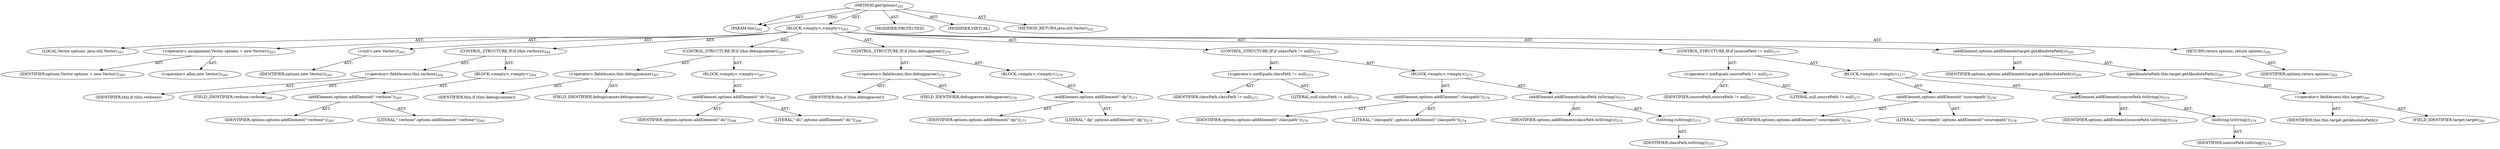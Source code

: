 digraph "getOptions" {  
"111669149709" [label = <(METHOD,getOptions)<SUB>262</SUB>> ]
"115964117011" [label = <(PARAM,this)<SUB>262</SUB>> ]
"25769803811" [label = <(BLOCK,&lt;empty&gt;,&lt;empty&gt;)<SUB>262</SUB>> ]
"94489280539" [label = <(LOCAL,Vector options: java.util.Vector)<SUB>263</SUB>> ]
"30064771270" [label = <(&lt;operator&gt;.assignment,Vector options = new Vector())<SUB>263</SUB>> ]
"68719476896" [label = <(IDENTIFIER,options,Vector options = new Vector())<SUB>263</SUB>> ]
"30064771271" [label = <(&lt;operator&gt;.alloc,new Vector())<SUB>263</SUB>> ]
"30064771272" [label = <(&lt;init&gt;,new Vector())<SUB>263</SUB>> ]
"68719476897" [label = <(IDENTIFIER,options,new Vector())<SUB>263</SUB>> ]
"47244640270" [label = <(CONTROL_STRUCTURE,IF,if (this.verbose))<SUB>264</SUB>> ]
"30064771273" [label = <(&lt;operator&gt;.fieldAccess,this.verbose)<SUB>264</SUB>> ]
"68719476898" [label = <(IDENTIFIER,this,if (this.verbose))> ]
"55834574875" [label = <(FIELD_IDENTIFIER,verbose,verbose)<SUB>264</SUB>> ]
"25769803812" [label = <(BLOCK,&lt;empty&gt;,&lt;empty&gt;)<SUB>264</SUB>> ]
"30064771274" [label = <(addElement,options.addElement(&quot;-verbose&quot;))<SUB>265</SUB>> ]
"68719476899" [label = <(IDENTIFIER,options,options.addElement(&quot;-verbose&quot;))<SUB>265</SUB>> ]
"90194313250" [label = <(LITERAL,&quot;-verbose&quot;,options.addElement(&quot;-verbose&quot;))<SUB>265</SUB>> ]
"47244640271" [label = <(CONTROL_STRUCTURE,IF,if (this.debugscanner))<SUB>267</SUB>> ]
"30064771275" [label = <(&lt;operator&gt;.fieldAccess,this.debugscanner)<SUB>267</SUB>> ]
"68719476900" [label = <(IDENTIFIER,this,if (this.debugscanner))> ]
"55834574876" [label = <(FIELD_IDENTIFIER,debugscanner,debugscanner)<SUB>267</SUB>> ]
"25769803813" [label = <(BLOCK,&lt;empty&gt;,&lt;empty&gt;)<SUB>267</SUB>> ]
"30064771276" [label = <(addElement,options.addElement(&quot;-ds&quot;))<SUB>268</SUB>> ]
"68719476901" [label = <(IDENTIFIER,options,options.addElement(&quot;-ds&quot;))<SUB>268</SUB>> ]
"90194313251" [label = <(LITERAL,&quot;-ds&quot;,options.addElement(&quot;-ds&quot;))<SUB>268</SUB>> ]
"47244640272" [label = <(CONTROL_STRUCTURE,IF,if (this.debugparser))<SUB>270</SUB>> ]
"30064771277" [label = <(&lt;operator&gt;.fieldAccess,this.debugparser)<SUB>270</SUB>> ]
"68719476902" [label = <(IDENTIFIER,this,if (this.debugparser))> ]
"55834574877" [label = <(FIELD_IDENTIFIER,debugparser,debugparser)<SUB>270</SUB>> ]
"25769803814" [label = <(BLOCK,&lt;empty&gt;,&lt;empty&gt;)<SUB>270</SUB>> ]
"30064771278" [label = <(addElement,options.addElement(&quot;-dp&quot;))<SUB>271</SUB>> ]
"68719476903" [label = <(IDENTIFIER,options,options.addElement(&quot;-dp&quot;))<SUB>271</SUB>> ]
"90194313252" [label = <(LITERAL,&quot;-dp&quot;,options.addElement(&quot;-dp&quot;))<SUB>271</SUB>> ]
"47244640273" [label = <(CONTROL_STRUCTURE,IF,if (classPath != null))<SUB>273</SUB>> ]
"30064771279" [label = <(&lt;operator&gt;.notEquals,classPath != null)<SUB>273</SUB>> ]
"68719476904" [label = <(IDENTIFIER,classPath,classPath != null)<SUB>273</SUB>> ]
"90194313253" [label = <(LITERAL,null,classPath != null)<SUB>273</SUB>> ]
"25769803815" [label = <(BLOCK,&lt;empty&gt;,&lt;empty&gt;)<SUB>273</SUB>> ]
"30064771280" [label = <(addElement,options.addElement(&quot;-classpath&quot;))<SUB>274</SUB>> ]
"68719476905" [label = <(IDENTIFIER,options,options.addElement(&quot;-classpath&quot;))<SUB>274</SUB>> ]
"90194313254" [label = <(LITERAL,&quot;-classpath&quot;,options.addElement(&quot;-classpath&quot;))<SUB>274</SUB>> ]
"30064771281" [label = <(addElement,addElement(classPath.toString()))<SUB>275</SUB>> ]
"68719476906" [label = <(IDENTIFIER,options,addElement(classPath.toString()))<SUB>275</SUB>> ]
"30064771282" [label = <(toString,toString())<SUB>275</SUB>> ]
"68719476907" [label = <(IDENTIFIER,classPath,toString())<SUB>275</SUB>> ]
"47244640274" [label = <(CONTROL_STRUCTURE,IF,if (sourcePath != null))<SUB>277</SUB>> ]
"30064771283" [label = <(&lt;operator&gt;.notEquals,sourcePath != null)<SUB>277</SUB>> ]
"68719476908" [label = <(IDENTIFIER,sourcePath,sourcePath != null)<SUB>277</SUB>> ]
"90194313255" [label = <(LITERAL,null,sourcePath != null)<SUB>277</SUB>> ]
"25769803816" [label = <(BLOCK,&lt;empty&gt;,&lt;empty&gt;)<SUB>277</SUB>> ]
"30064771284" [label = <(addElement,options.addElement(&quot;-sourcepath&quot;))<SUB>278</SUB>> ]
"68719476909" [label = <(IDENTIFIER,options,options.addElement(&quot;-sourcepath&quot;))<SUB>278</SUB>> ]
"90194313256" [label = <(LITERAL,&quot;-sourcepath&quot;,options.addElement(&quot;-sourcepath&quot;))<SUB>278</SUB>> ]
"30064771285" [label = <(addElement,addElement(sourcePath.toString()))<SUB>279</SUB>> ]
"68719476910" [label = <(IDENTIFIER,options,addElement(sourcePath.toString()))<SUB>279</SUB>> ]
"30064771286" [label = <(toString,toString())<SUB>279</SUB>> ]
"68719476911" [label = <(IDENTIFIER,sourcePath,toString())<SUB>279</SUB>> ]
"30064771287" [label = <(addElement,options.addElement(target.getAbsolutePath()))<SUB>281</SUB>> ]
"68719476912" [label = <(IDENTIFIER,options,options.addElement(target.getAbsolutePath()))<SUB>281</SUB>> ]
"30064771288" [label = <(getAbsolutePath,this.target.getAbsolutePath())<SUB>281</SUB>> ]
"30064771289" [label = <(&lt;operator&gt;.fieldAccess,this.target)<SUB>281</SUB>> ]
"68719476913" [label = <(IDENTIFIER,this,this.target.getAbsolutePath())> ]
"55834574878" [label = <(FIELD_IDENTIFIER,target,target)<SUB>281</SUB>> ]
"146028888067" [label = <(RETURN,return options;,return options;)<SUB>282</SUB>> ]
"68719476914" [label = <(IDENTIFIER,options,return options;)<SUB>282</SUB>> ]
"133143986207" [label = <(MODIFIER,PROTECTED)> ]
"133143986208" [label = <(MODIFIER,VIRTUAL)> ]
"128849018893" [label = <(METHOD_RETURN,java.util.Vector)<SUB>262</SUB>> ]
  "111669149709" -> "115964117011"  [ label = "AST: "] 
  "111669149709" -> "25769803811"  [ label = "AST: "] 
  "111669149709" -> "133143986207"  [ label = "AST: "] 
  "111669149709" -> "133143986208"  [ label = "AST: "] 
  "111669149709" -> "128849018893"  [ label = "AST: "] 
  "25769803811" -> "94489280539"  [ label = "AST: "] 
  "25769803811" -> "30064771270"  [ label = "AST: "] 
  "25769803811" -> "30064771272"  [ label = "AST: "] 
  "25769803811" -> "47244640270"  [ label = "AST: "] 
  "25769803811" -> "47244640271"  [ label = "AST: "] 
  "25769803811" -> "47244640272"  [ label = "AST: "] 
  "25769803811" -> "47244640273"  [ label = "AST: "] 
  "25769803811" -> "47244640274"  [ label = "AST: "] 
  "25769803811" -> "30064771287"  [ label = "AST: "] 
  "25769803811" -> "146028888067"  [ label = "AST: "] 
  "30064771270" -> "68719476896"  [ label = "AST: "] 
  "30064771270" -> "30064771271"  [ label = "AST: "] 
  "30064771272" -> "68719476897"  [ label = "AST: "] 
  "47244640270" -> "30064771273"  [ label = "AST: "] 
  "47244640270" -> "25769803812"  [ label = "AST: "] 
  "30064771273" -> "68719476898"  [ label = "AST: "] 
  "30064771273" -> "55834574875"  [ label = "AST: "] 
  "25769803812" -> "30064771274"  [ label = "AST: "] 
  "30064771274" -> "68719476899"  [ label = "AST: "] 
  "30064771274" -> "90194313250"  [ label = "AST: "] 
  "47244640271" -> "30064771275"  [ label = "AST: "] 
  "47244640271" -> "25769803813"  [ label = "AST: "] 
  "30064771275" -> "68719476900"  [ label = "AST: "] 
  "30064771275" -> "55834574876"  [ label = "AST: "] 
  "25769803813" -> "30064771276"  [ label = "AST: "] 
  "30064771276" -> "68719476901"  [ label = "AST: "] 
  "30064771276" -> "90194313251"  [ label = "AST: "] 
  "47244640272" -> "30064771277"  [ label = "AST: "] 
  "47244640272" -> "25769803814"  [ label = "AST: "] 
  "30064771277" -> "68719476902"  [ label = "AST: "] 
  "30064771277" -> "55834574877"  [ label = "AST: "] 
  "25769803814" -> "30064771278"  [ label = "AST: "] 
  "30064771278" -> "68719476903"  [ label = "AST: "] 
  "30064771278" -> "90194313252"  [ label = "AST: "] 
  "47244640273" -> "30064771279"  [ label = "AST: "] 
  "47244640273" -> "25769803815"  [ label = "AST: "] 
  "30064771279" -> "68719476904"  [ label = "AST: "] 
  "30064771279" -> "90194313253"  [ label = "AST: "] 
  "25769803815" -> "30064771280"  [ label = "AST: "] 
  "25769803815" -> "30064771281"  [ label = "AST: "] 
  "30064771280" -> "68719476905"  [ label = "AST: "] 
  "30064771280" -> "90194313254"  [ label = "AST: "] 
  "30064771281" -> "68719476906"  [ label = "AST: "] 
  "30064771281" -> "30064771282"  [ label = "AST: "] 
  "30064771282" -> "68719476907"  [ label = "AST: "] 
  "47244640274" -> "30064771283"  [ label = "AST: "] 
  "47244640274" -> "25769803816"  [ label = "AST: "] 
  "30064771283" -> "68719476908"  [ label = "AST: "] 
  "30064771283" -> "90194313255"  [ label = "AST: "] 
  "25769803816" -> "30064771284"  [ label = "AST: "] 
  "25769803816" -> "30064771285"  [ label = "AST: "] 
  "30064771284" -> "68719476909"  [ label = "AST: "] 
  "30064771284" -> "90194313256"  [ label = "AST: "] 
  "30064771285" -> "68719476910"  [ label = "AST: "] 
  "30064771285" -> "30064771286"  [ label = "AST: "] 
  "30064771286" -> "68719476911"  [ label = "AST: "] 
  "30064771287" -> "68719476912"  [ label = "AST: "] 
  "30064771287" -> "30064771288"  [ label = "AST: "] 
  "30064771288" -> "30064771289"  [ label = "AST: "] 
  "30064771289" -> "68719476913"  [ label = "AST: "] 
  "30064771289" -> "55834574878"  [ label = "AST: "] 
  "146028888067" -> "68719476914"  [ label = "AST: "] 
  "111669149709" -> "115964117011"  [ label = "DDG: "] 
}
